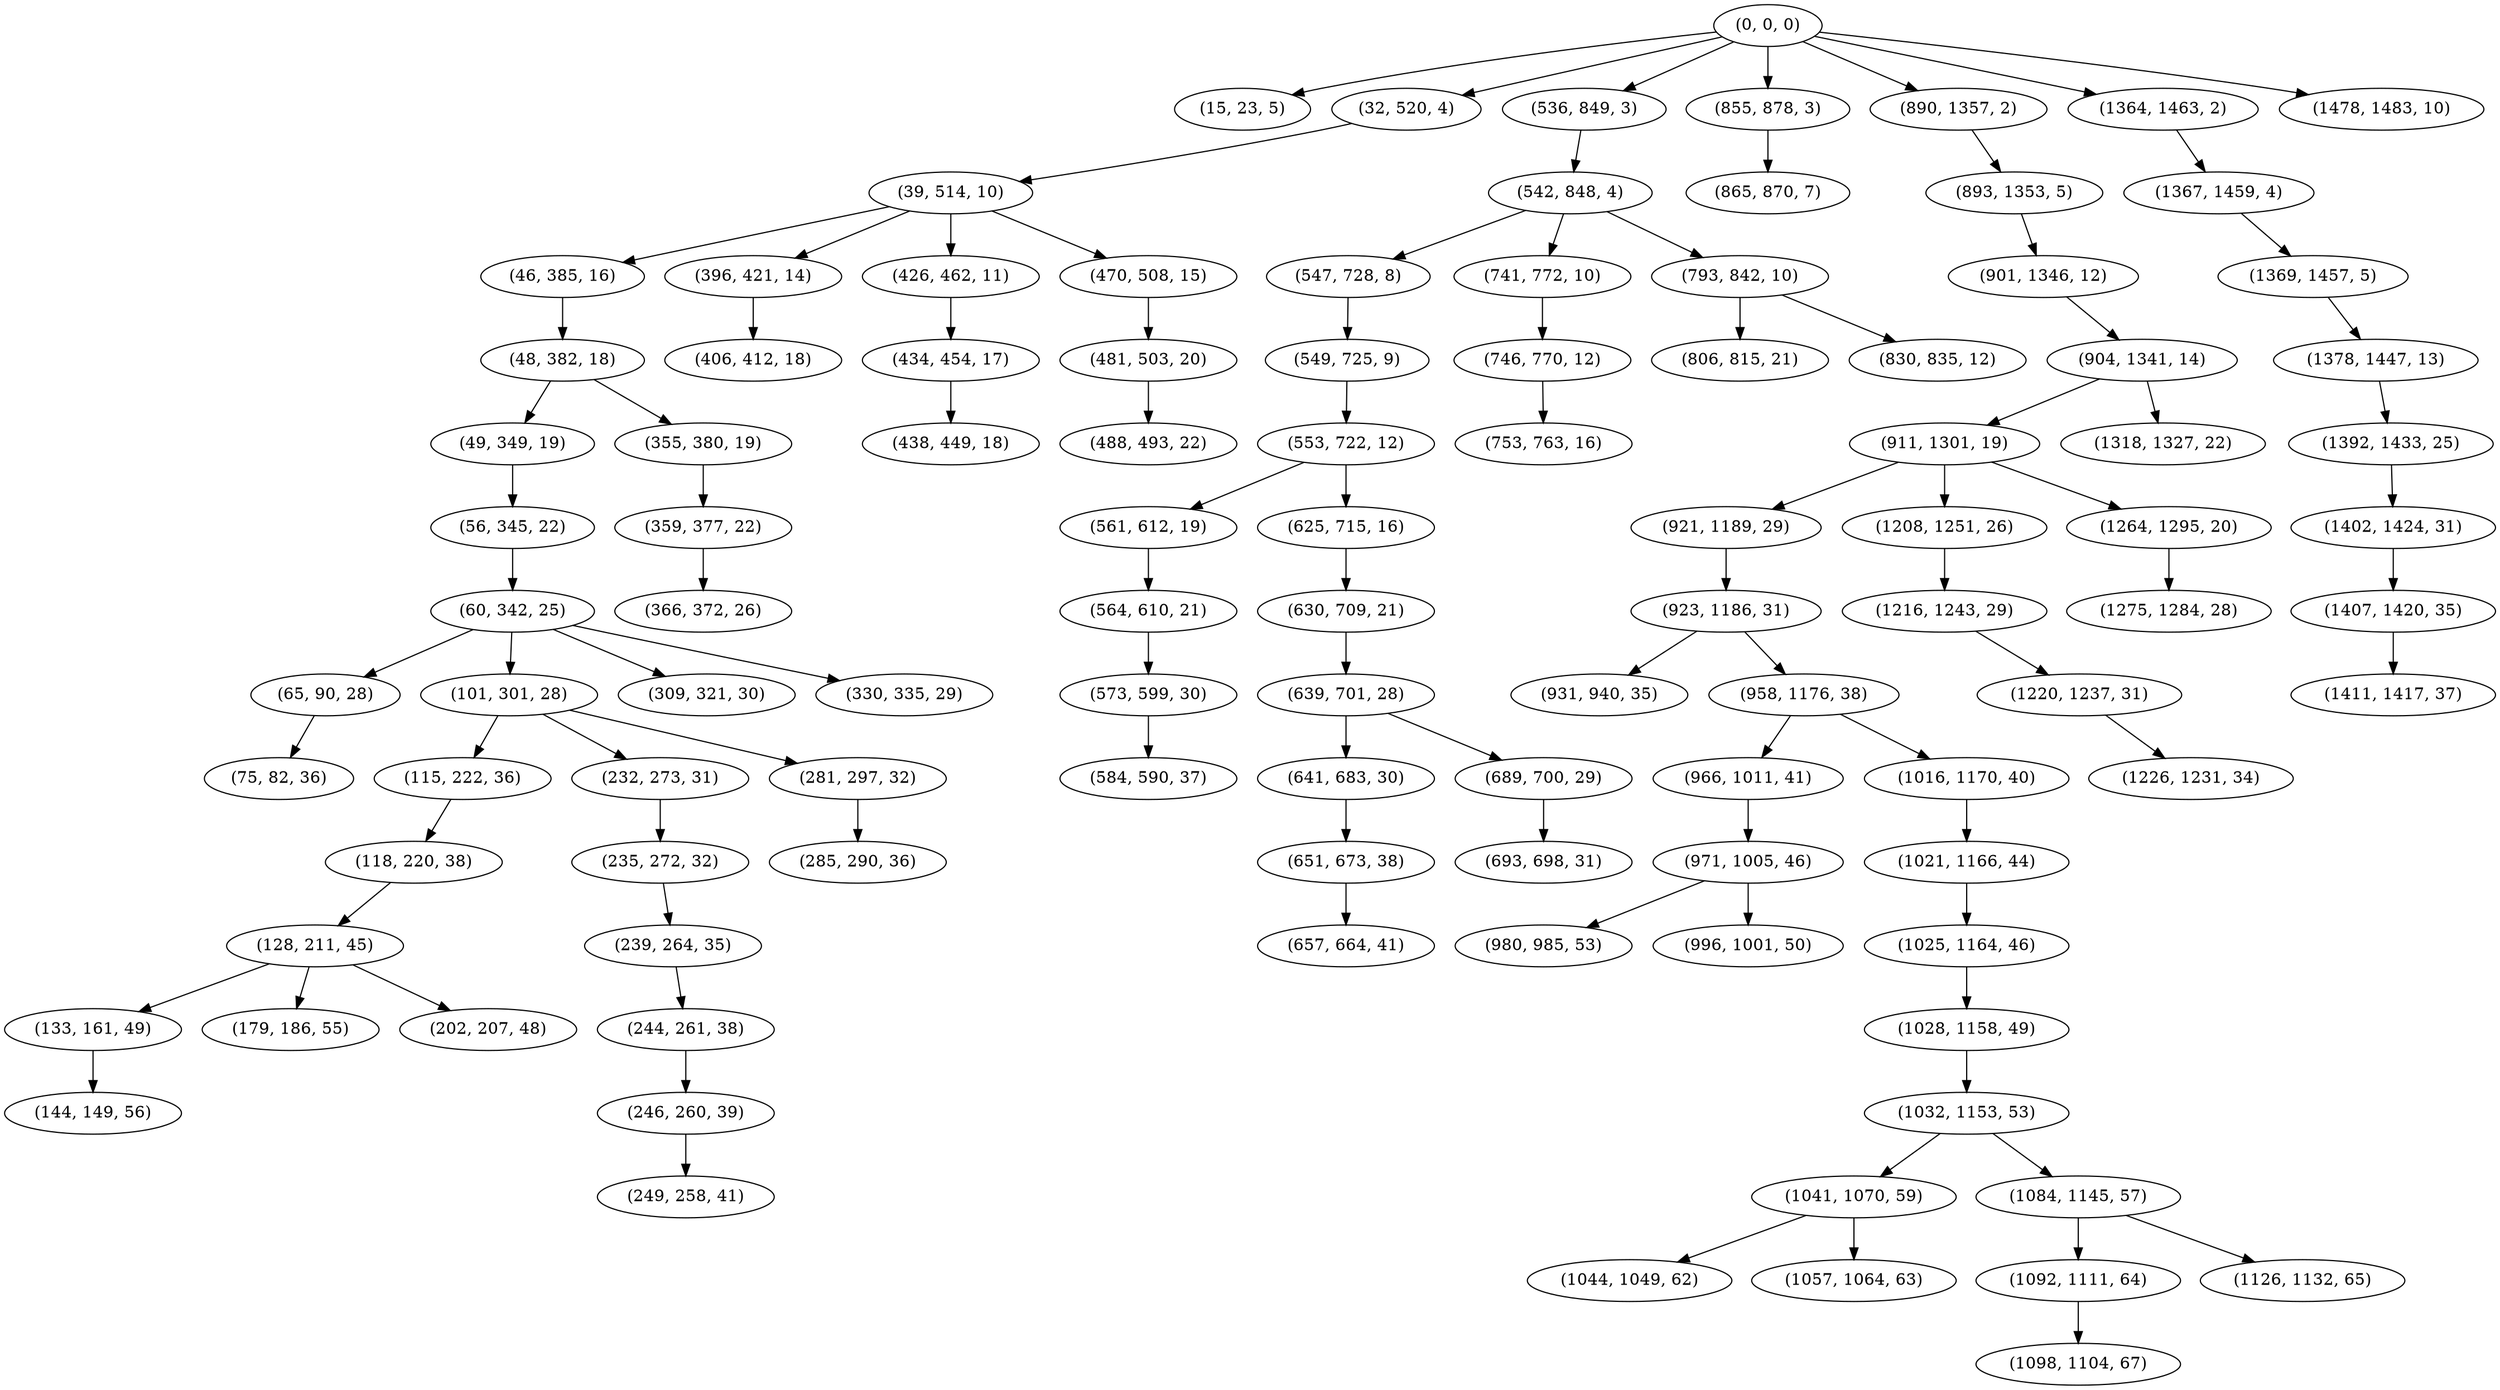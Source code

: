digraph tree {
    "(0, 0, 0)";
    "(15, 23, 5)";
    "(32, 520, 4)";
    "(39, 514, 10)";
    "(46, 385, 16)";
    "(48, 382, 18)";
    "(49, 349, 19)";
    "(56, 345, 22)";
    "(60, 342, 25)";
    "(65, 90, 28)";
    "(75, 82, 36)";
    "(101, 301, 28)";
    "(115, 222, 36)";
    "(118, 220, 38)";
    "(128, 211, 45)";
    "(133, 161, 49)";
    "(144, 149, 56)";
    "(179, 186, 55)";
    "(202, 207, 48)";
    "(232, 273, 31)";
    "(235, 272, 32)";
    "(239, 264, 35)";
    "(244, 261, 38)";
    "(246, 260, 39)";
    "(249, 258, 41)";
    "(281, 297, 32)";
    "(285, 290, 36)";
    "(309, 321, 30)";
    "(330, 335, 29)";
    "(355, 380, 19)";
    "(359, 377, 22)";
    "(366, 372, 26)";
    "(396, 421, 14)";
    "(406, 412, 18)";
    "(426, 462, 11)";
    "(434, 454, 17)";
    "(438, 449, 18)";
    "(470, 508, 15)";
    "(481, 503, 20)";
    "(488, 493, 22)";
    "(536, 849, 3)";
    "(542, 848, 4)";
    "(547, 728, 8)";
    "(549, 725, 9)";
    "(553, 722, 12)";
    "(561, 612, 19)";
    "(564, 610, 21)";
    "(573, 599, 30)";
    "(584, 590, 37)";
    "(625, 715, 16)";
    "(630, 709, 21)";
    "(639, 701, 28)";
    "(641, 683, 30)";
    "(651, 673, 38)";
    "(657, 664, 41)";
    "(689, 700, 29)";
    "(693, 698, 31)";
    "(741, 772, 10)";
    "(746, 770, 12)";
    "(753, 763, 16)";
    "(793, 842, 10)";
    "(806, 815, 21)";
    "(830, 835, 12)";
    "(855, 878, 3)";
    "(865, 870, 7)";
    "(890, 1357, 2)";
    "(893, 1353, 5)";
    "(901, 1346, 12)";
    "(904, 1341, 14)";
    "(911, 1301, 19)";
    "(921, 1189, 29)";
    "(923, 1186, 31)";
    "(931, 940, 35)";
    "(958, 1176, 38)";
    "(966, 1011, 41)";
    "(971, 1005, 46)";
    "(980, 985, 53)";
    "(996, 1001, 50)";
    "(1016, 1170, 40)";
    "(1021, 1166, 44)";
    "(1025, 1164, 46)";
    "(1028, 1158, 49)";
    "(1032, 1153, 53)";
    "(1041, 1070, 59)";
    "(1044, 1049, 62)";
    "(1057, 1064, 63)";
    "(1084, 1145, 57)";
    "(1092, 1111, 64)";
    "(1098, 1104, 67)";
    "(1126, 1132, 65)";
    "(1208, 1251, 26)";
    "(1216, 1243, 29)";
    "(1220, 1237, 31)";
    "(1226, 1231, 34)";
    "(1264, 1295, 20)";
    "(1275, 1284, 28)";
    "(1318, 1327, 22)";
    "(1364, 1463, 2)";
    "(1367, 1459, 4)";
    "(1369, 1457, 5)";
    "(1378, 1447, 13)";
    "(1392, 1433, 25)";
    "(1402, 1424, 31)";
    "(1407, 1420, 35)";
    "(1411, 1417, 37)";
    "(1478, 1483, 10)";
    "(0, 0, 0)" -> "(15, 23, 5)";
    "(0, 0, 0)" -> "(32, 520, 4)";
    "(0, 0, 0)" -> "(536, 849, 3)";
    "(0, 0, 0)" -> "(855, 878, 3)";
    "(0, 0, 0)" -> "(890, 1357, 2)";
    "(0, 0, 0)" -> "(1364, 1463, 2)";
    "(0, 0, 0)" -> "(1478, 1483, 10)";
    "(32, 520, 4)" -> "(39, 514, 10)";
    "(39, 514, 10)" -> "(46, 385, 16)";
    "(39, 514, 10)" -> "(396, 421, 14)";
    "(39, 514, 10)" -> "(426, 462, 11)";
    "(39, 514, 10)" -> "(470, 508, 15)";
    "(46, 385, 16)" -> "(48, 382, 18)";
    "(48, 382, 18)" -> "(49, 349, 19)";
    "(48, 382, 18)" -> "(355, 380, 19)";
    "(49, 349, 19)" -> "(56, 345, 22)";
    "(56, 345, 22)" -> "(60, 342, 25)";
    "(60, 342, 25)" -> "(65, 90, 28)";
    "(60, 342, 25)" -> "(101, 301, 28)";
    "(60, 342, 25)" -> "(309, 321, 30)";
    "(60, 342, 25)" -> "(330, 335, 29)";
    "(65, 90, 28)" -> "(75, 82, 36)";
    "(101, 301, 28)" -> "(115, 222, 36)";
    "(101, 301, 28)" -> "(232, 273, 31)";
    "(101, 301, 28)" -> "(281, 297, 32)";
    "(115, 222, 36)" -> "(118, 220, 38)";
    "(118, 220, 38)" -> "(128, 211, 45)";
    "(128, 211, 45)" -> "(133, 161, 49)";
    "(128, 211, 45)" -> "(179, 186, 55)";
    "(128, 211, 45)" -> "(202, 207, 48)";
    "(133, 161, 49)" -> "(144, 149, 56)";
    "(232, 273, 31)" -> "(235, 272, 32)";
    "(235, 272, 32)" -> "(239, 264, 35)";
    "(239, 264, 35)" -> "(244, 261, 38)";
    "(244, 261, 38)" -> "(246, 260, 39)";
    "(246, 260, 39)" -> "(249, 258, 41)";
    "(281, 297, 32)" -> "(285, 290, 36)";
    "(355, 380, 19)" -> "(359, 377, 22)";
    "(359, 377, 22)" -> "(366, 372, 26)";
    "(396, 421, 14)" -> "(406, 412, 18)";
    "(426, 462, 11)" -> "(434, 454, 17)";
    "(434, 454, 17)" -> "(438, 449, 18)";
    "(470, 508, 15)" -> "(481, 503, 20)";
    "(481, 503, 20)" -> "(488, 493, 22)";
    "(536, 849, 3)" -> "(542, 848, 4)";
    "(542, 848, 4)" -> "(547, 728, 8)";
    "(542, 848, 4)" -> "(741, 772, 10)";
    "(542, 848, 4)" -> "(793, 842, 10)";
    "(547, 728, 8)" -> "(549, 725, 9)";
    "(549, 725, 9)" -> "(553, 722, 12)";
    "(553, 722, 12)" -> "(561, 612, 19)";
    "(553, 722, 12)" -> "(625, 715, 16)";
    "(561, 612, 19)" -> "(564, 610, 21)";
    "(564, 610, 21)" -> "(573, 599, 30)";
    "(573, 599, 30)" -> "(584, 590, 37)";
    "(625, 715, 16)" -> "(630, 709, 21)";
    "(630, 709, 21)" -> "(639, 701, 28)";
    "(639, 701, 28)" -> "(641, 683, 30)";
    "(639, 701, 28)" -> "(689, 700, 29)";
    "(641, 683, 30)" -> "(651, 673, 38)";
    "(651, 673, 38)" -> "(657, 664, 41)";
    "(689, 700, 29)" -> "(693, 698, 31)";
    "(741, 772, 10)" -> "(746, 770, 12)";
    "(746, 770, 12)" -> "(753, 763, 16)";
    "(793, 842, 10)" -> "(806, 815, 21)";
    "(793, 842, 10)" -> "(830, 835, 12)";
    "(855, 878, 3)" -> "(865, 870, 7)";
    "(890, 1357, 2)" -> "(893, 1353, 5)";
    "(893, 1353, 5)" -> "(901, 1346, 12)";
    "(901, 1346, 12)" -> "(904, 1341, 14)";
    "(904, 1341, 14)" -> "(911, 1301, 19)";
    "(904, 1341, 14)" -> "(1318, 1327, 22)";
    "(911, 1301, 19)" -> "(921, 1189, 29)";
    "(911, 1301, 19)" -> "(1208, 1251, 26)";
    "(911, 1301, 19)" -> "(1264, 1295, 20)";
    "(921, 1189, 29)" -> "(923, 1186, 31)";
    "(923, 1186, 31)" -> "(931, 940, 35)";
    "(923, 1186, 31)" -> "(958, 1176, 38)";
    "(958, 1176, 38)" -> "(966, 1011, 41)";
    "(958, 1176, 38)" -> "(1016, 1170, 40)";
    "(966, 1011, 41)" -> "(971, 1005, 46)";
    "(971, 1005, 46)" -> "(980, 985, 53)";
    "(971, 1005, 46)" -> "(996, 1001, 50)";
    "(1016, 1170, 40)" -> "(1021, 1166, 44)";
    "(1021, 1166, 44)" -> "(1025, 1164, 46)";
    "(1025, 1164, 46)" -> "(1028, 1158, 49)";
    "(1028, 1158, 49)" -> "(1032, 1153, 53)";
    "(1032, 1153, 53)" -> "(1041, 1070, 59)";
    "(1032, 1153, 53)" -> "(1084, 1145, 57)";
    "(1041, 1070, 59)" -> "(1044, 1049, 62)";
    "(1041, 1070, 59)" -> "(1057, 1064, 63)";
    "(1084, 1145, 57)" -> "(1092, 1111, 64)";
    "(1084, 1145, 57)" -> "(1126, 1132, 65)";
    "(1092, 1111, 64)" -> "(1098, 1104, 67)";
    "(1208, 1251, 26)" -> "(1216, 1243, 29)";
    "(1216, 1243, 29)" -> "(1220, 1237, 31)";
    "(1220, 1237, 31)" -> "(1226, 1231, 34)";
    "(1264, 1295, 20)" -> "(1275, 1284, 28)";
    "(1364, 1463, 2)" -> "(1367, 1459, 4)";
    "(1367, 1459, 4)" -> "(1369, 1457, 5)";
    "(1369, 1457, 5)" -> "(1378, 1447, 13)";
    "(1378, 1447, 13)" -> "(1392, 1433, 25)";
    "(1392, 1433, 25)" -> "(1402, 1424, 31)";
    "(1402, 1424, 31)" -> "(1407, 1420, 35)";
    "(1407, 1420, 35)" -> "(1411, 1417, 37)";
}
